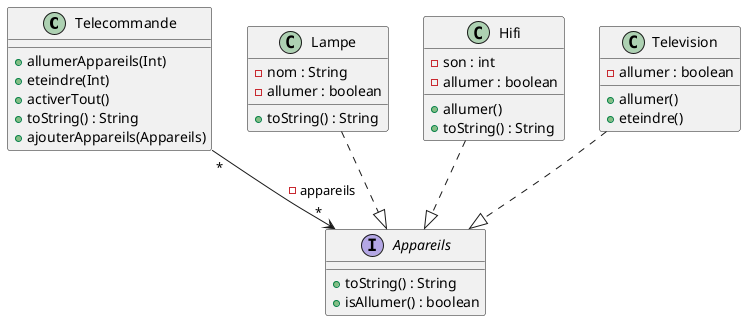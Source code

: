 @startuml
'https://plantuml.com/sequence-diagram


class Telecommande{


   + allumerAppareils(Int)
   + eteindre(Int)
   + activerTout()
   + toString() : String
   + ajouterAppareils(Appareils)
}
class (Lampe){
- nom : String
- allumer : boolean
+ toString() : String

}
class Hifi{
- son : int
-allumer : boolean
+ allumer()
+ toString() : String
}

class Television{
-allumer : boolean
+allumer()
+eteindre()
}

interface Appareils{

+ toString() : String
+ isAllumer() : boolean
}

Hifi ..|> Appareils
Lampe ..|> Appareils
Television ..|> Appareils
Telecommande "*" --> "*"  Appareils : - appareils
@enduml